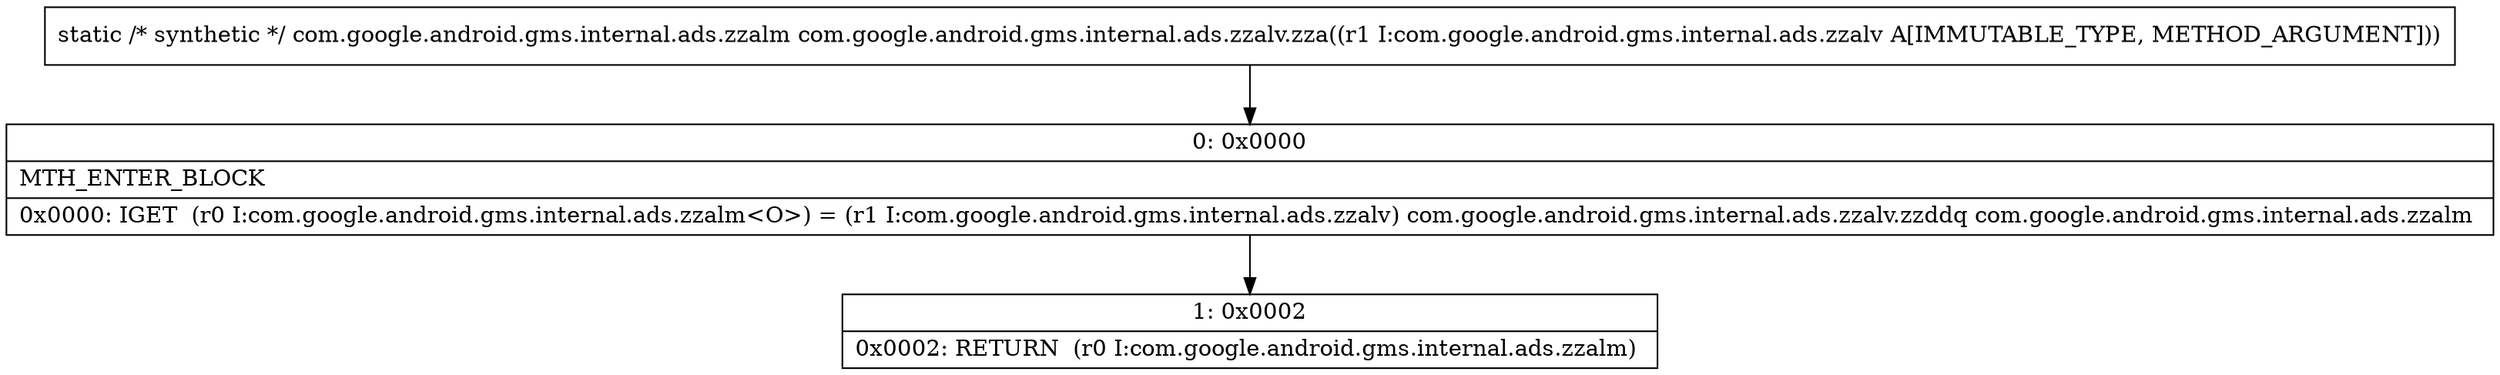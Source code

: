 digraph "CFG forcom.google.android.gms.internal.ads.zzalv.zza(Lcom\/google\/android\/gms\/internal\/ads\/zzalv;)Lcom\/google\/android\/gms\/internal\/ads\/zzalm;" {
Node_0 [shape=record,label="{0\:\ 0x0000|MTH_ENTER_BLOCK\l|0x0000: IGET  (r0 I:com.google.android.gms.internal.ads.zzalm\<O\>) = (r1 I:com.google.android.gms.internal.ads.zzalv) com.google.android.gms.internal.ads.zzalv.zzddq com.google.android.gms.internal.ads.zzalm \l}"];
Node_1 [shape=record,label="{1\:\ 0x0002|0x0002: RETURN  (r0 I:com.google.android.gms.internal.ads.zzalm) \l}"];
MethodNode[shape=record,label="{static \/* synthetic *\/ com.google.android.gms.internal.ads.zzalm com.google.android.gms.internal.ads.zzalv.zza((r1 I:com.google.android.gms.internal.ads.zzalv A[IMMUTABLE_TYPE, METHOD_ARGUMENT])) }"];
MethodNode -> Node_0;
Node_0 -> Node_1;
}

